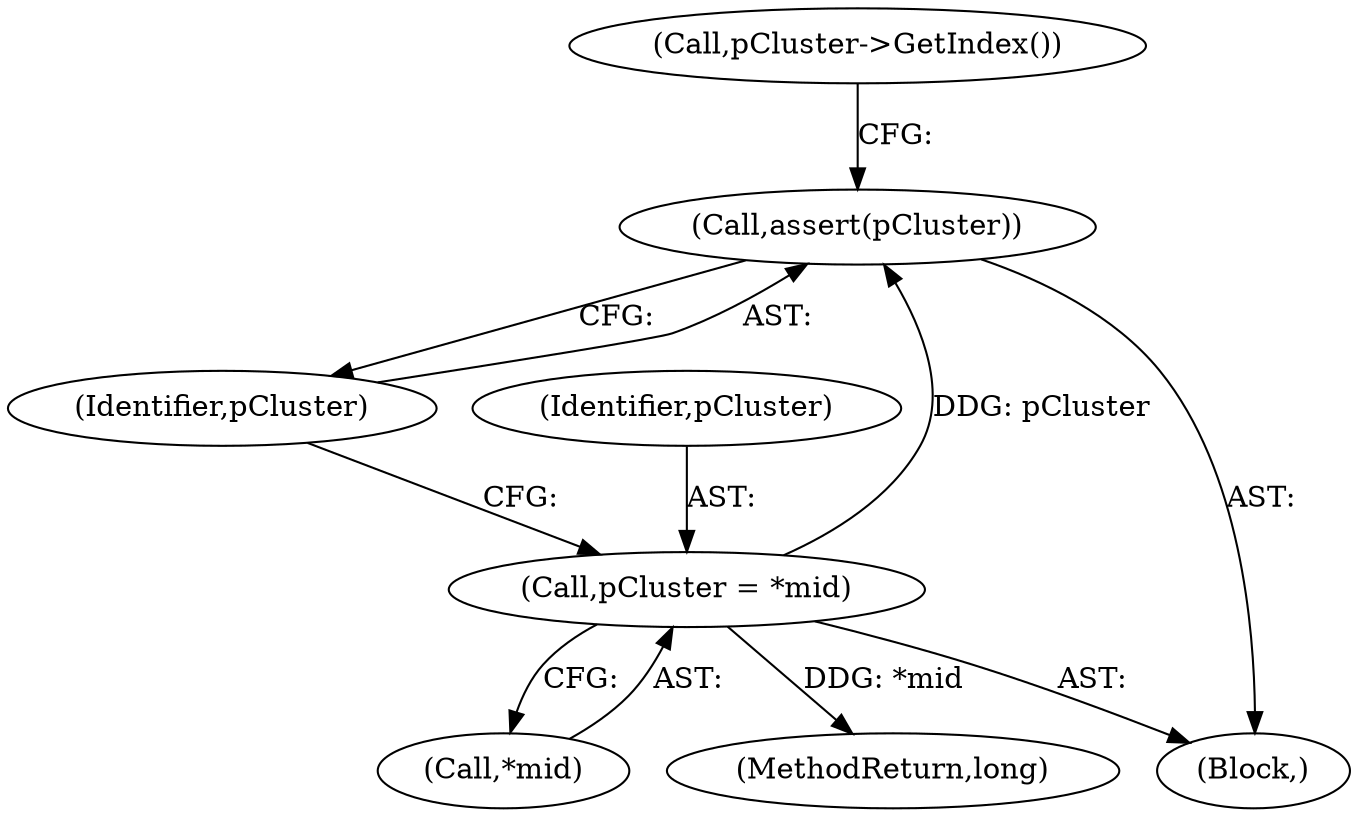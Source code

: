 digraph "0_Android_cc274e2abe8b2a6698a5c47d8aa4bb45f1f9538d_61@API" {
"1000207" [label="(Call,assert(pCluster))"];
"1000203" [label="(Call,pCluster = *mid)"];
"1000208" [label="(Identifier,pCluster)"];
"1000205" [label="(Call,*mid)"];
"1000203" [label="(Call,pCluster = *mid)"];
"1000189" [label="(Block,)"];
"1000207" [label="(Call,assert(pCluster))"];
"1000204" [label="(Identifier,pCluster)"];
"1000306" [label="(MethodReturn,long)"];
"1000211" [label="(Call,pCluster->GetIndex())"];
"1000207" -> "1000189"  [label="AST: "];
"1000207" -> "1000208"  [label="CFG: "];
"1000208" -> "1000207"  [label="AST: "];
"1000211" -> "1000207"  [label="CFG: "];
"1000203" -> "1000207"  [label="DDG: pCluster"];
"1000203" -> "1000189"  [label="AST: "];
"1000203" -> "1000205"  [label="CFG: "];
"1000204" -> "1000203"  [label="AST: "];
"1000205" -> "1000203"  [label="AST: "];
"1000208" -> "1000203"  [label="CFG: "];
"1000203" -> "1000306"  [label="DDG: *mid"];
}
